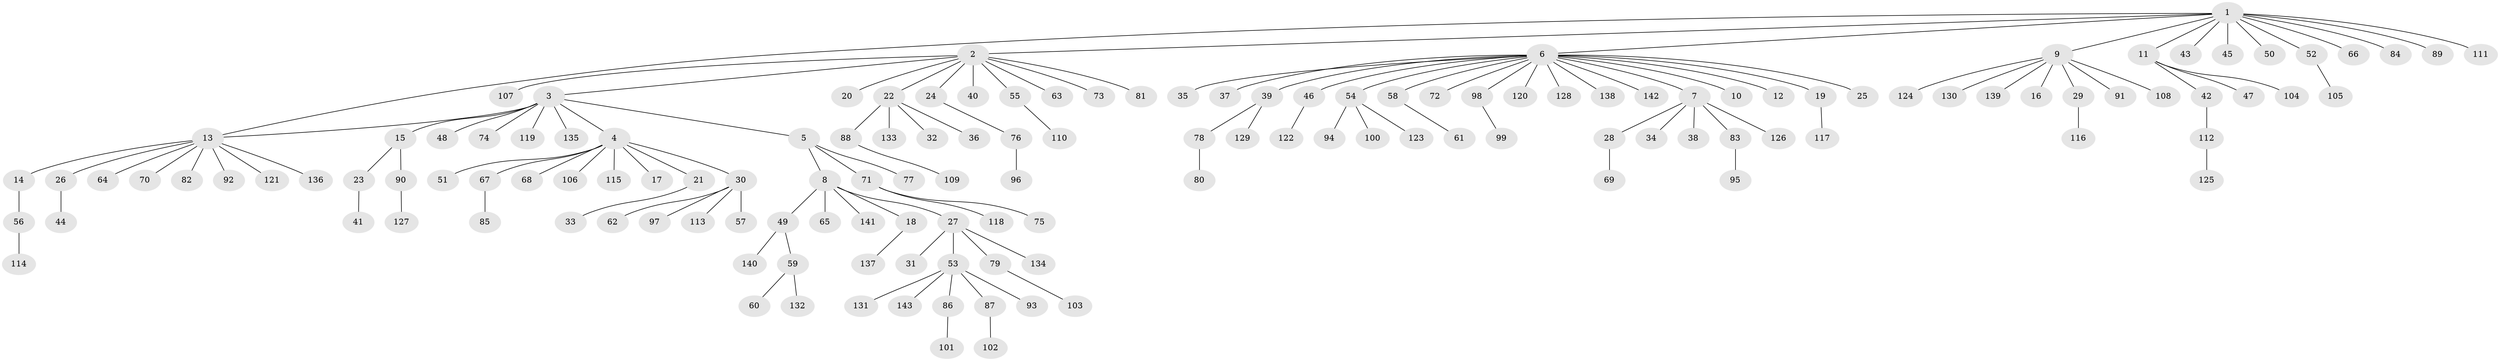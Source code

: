 // Generated by graph-tools (version 1.1) at 2025/26/03/09/25 03:26:03]
// undirected, 143 vertices, 143 edges
graph export_dot {
graph [start="1"]
  node [color=gray90,style=filled];
  1;
  2;
  3;
  4;
  5;
  6;
  7;
  8;
  9;
  10;
  11;
  12;
  13;
  14;
  15;
  16;
  17;
  18;
  19;
  20;
  21;
  22;
  23;
  24;
  25;
  26;
  27;
  28;
  29;
  30;
  31;
  32;
  33;
  34;
  35;
  36;
  37;
  38;
  39;
  40;
  41;
  42;
  43;
  44;
  45;
  46;
  47;
  48;
  49;
  50;
  51;
  52;
  53;
  54;
  55;
  56;
  57;
  58;
  59;
  60;
  61;
  62;
  63;
  64;
  65;
  66;
  67;
  68;
  69;
  70;
  71;
  72;
  73;
  74;
  75;
  76;
  77;
  78;
  79;
  80;
  81;
  82;
  83;
  84;
  85;
  86;
  87;
  88;
  89;
  90;
  91;
  92;
  93;
  94;
  95;
  96;
  97;
  98;
  99;
  100;
  101;
  102;
  103;
  104;
  105;
  106;
  107;
  108;
  109;
  110;
  111;
  112;
  113;
  114;
  115;
  116;
  117;
  118;
  119;
  120;
  121;
  122;
  123;
  124;
  125;
  126;
  127;
  128;
  129;
  130;
  131;
  132;
  133;
  134;
  135;
  136;
  137;
  138;
  139;
  140;
  141;
  142;
  143;
  1 -- 2;
  1 -- 6;
  1 -- 9;
  1 -- 11;
  1 -- 13;
  1 -- 43;
  1 -- 45;
  1 -- 50;
  1 -- 52;
  1 -- 66;
  1 -- 84;
  1 -- 89;
  1 -- 111;
  2 -- 3;
  2 -- 20;
  2 -- 22;
  2 -- 24;
  2 -- 40;
  2 -- 55;
  2 -- 63;
  2 -- 73;
  2 -- 81;
  2 -- 107;
  3 -- 4;
  3 -- 5;
  3 -- 13;
  3 -- 15;
  3 -- 48;
  3 -- 74;
  3 -- 119;
  3 -- 135;
  4 -- 17;
  4 -- 21;
  4 -- 30;
  4 -- 51;
  4 -- 67;
  4 -- 68;
  4 -- 106;
  4 -- 115;
  5 -- 8;
  5 -- 71;
  5 -- 77;
  6 -- 7;
  6 -- 10;
  6 -- 12;
  6 -- 19;
  6 -- 25;
  6 -- 35;
  6 -- 37;
  6 -- 39;
  6 -- 46;
  6 -- 54;
  6 -- 58;
  6 -- 72;
  6 -- 98;
  6 -- 120;
  6 -- 128;
  6 -- 138;
  6 -- 142;
  7 -- 28;
  7 -- 34;
  7 -- 38;
  7 -- 83;
  7 -- 126;
  8 -- 18;
  8 -- 27;
  8 -- 49;
  8 -- 65;
  8 -- 141;
  9 -- 16;
  9 -- 29;
  9 -- 91;
  9 -- 108;
  9 -- 124;
  9 -- 130;
  9 -- 139;
  11 -- 42;
  11 -- 47;
  11 -- 104;
  13 -- 14;
  13 -- 26;
  13 -- 64;
  13 -- 70;
  13 -- 82;
  13 -- 92;
  13 -- 121;
  13 -- 136;
  14 -- 56;
  15 -- 23;
  15 -- 90;
  18 -- 137;
  19 -- 117;
  21 -- 33;
  22 -- 32;
  22 -- 36;
  22 -- 88;
  22 -- 133;
  23 -- 41;
  24 -- 76;
  26 -- 44;
  27 -- 31;
  27 -- 53;
  27 -- 79;
  27 -- 134;
  28 -- 69;
  29 -- 116;
  30 -- 57;
  30 -- 62;
  30 -- 97;
  30 -- 113;
  39 -- 78;
  39 -- 129;
  42 -- 112;
  46 -- 122;
  49 -- 59;
  49 -- 140;
  52 -- 105;
  53 -- 86;
  53 -- 87;
  53 -- 93;
  53 -- 131;
  53 -- 143;
  54 -- 94;
  54 -- 100;
  54 -- 123;
  55 -- 110;
  56 -- 114;
  58 -- 61;
  59 -- 60;
  59 -- 132;
  67 -- 85;
  71 -- 75;
  71 -- 118;
  76 -- 96;
  78 -- 80;
  79 -- 103;
  83 -- 95;
  86 -- 101;
  87 -- 102;
  88 -- 109;
  90 -- 127;
  98 -- 99;
  112 -- 125;
}

